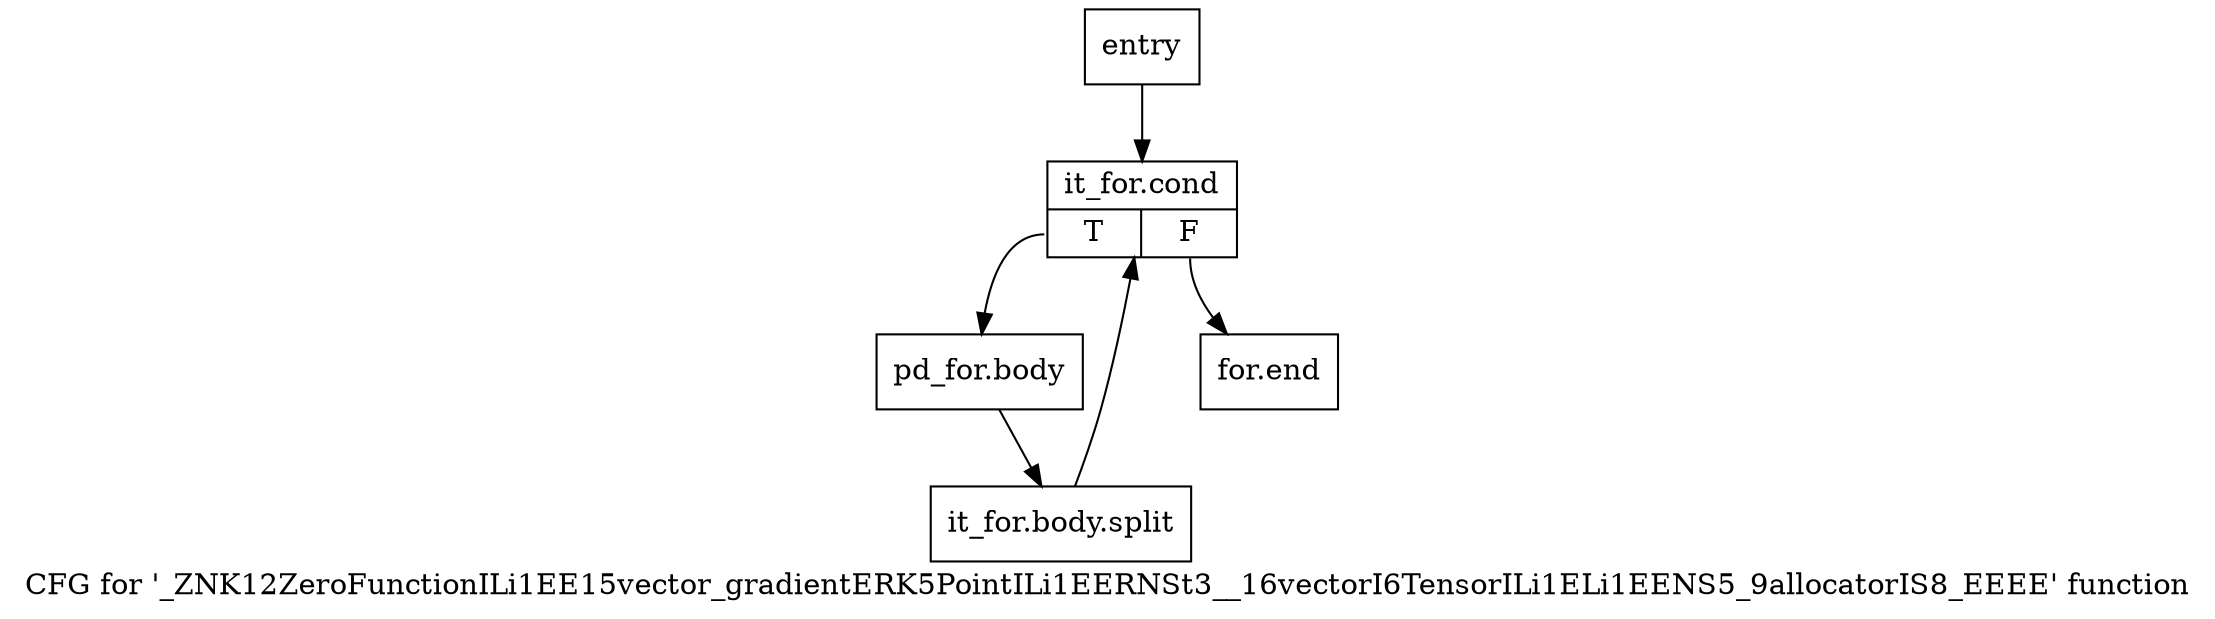 digraph "CFG for '_ZNK12ZeroFunctionILi1EE15vector_gradientERK5PointILi1EERNSt3__16vectorI6TensorILi1ELi1EENS5_9allocatorIS8_EEEE' function" {
	label="CFG for '_ZNK12ZeroFunctionILi1EE15vector_gradientERK5PointILi1EERNSt3__16vectorI6TensorILi1ELi1EENS5_9allocatorIS8_EEEE' function";

	Node0x57c0430 [shape=record,label="{entry}"];
	Node0x57c0430 -> Node0x57c0480;
	Node0x57c0480 [shape=record,label="{it_for.cond|{<s0>T|<s1>F}}"];
	Node0x57c0480:s0 -> Node0x57c04d0;
	Node0x57c0480:s1 -> Node0x57c0520;
	Node0x57c04d0 [shape=record,label="{pd_for.body}"];
	Node0x57c04d0 -> Node0xa889ef0;
	Node0xa889ef0 [shape=record,label="{it_for.body.split}"];
	Node0xa889ef0 -> Node0x57c0480;
	Node0x57c0520 [shape=record,label="{for.end}"];
}
